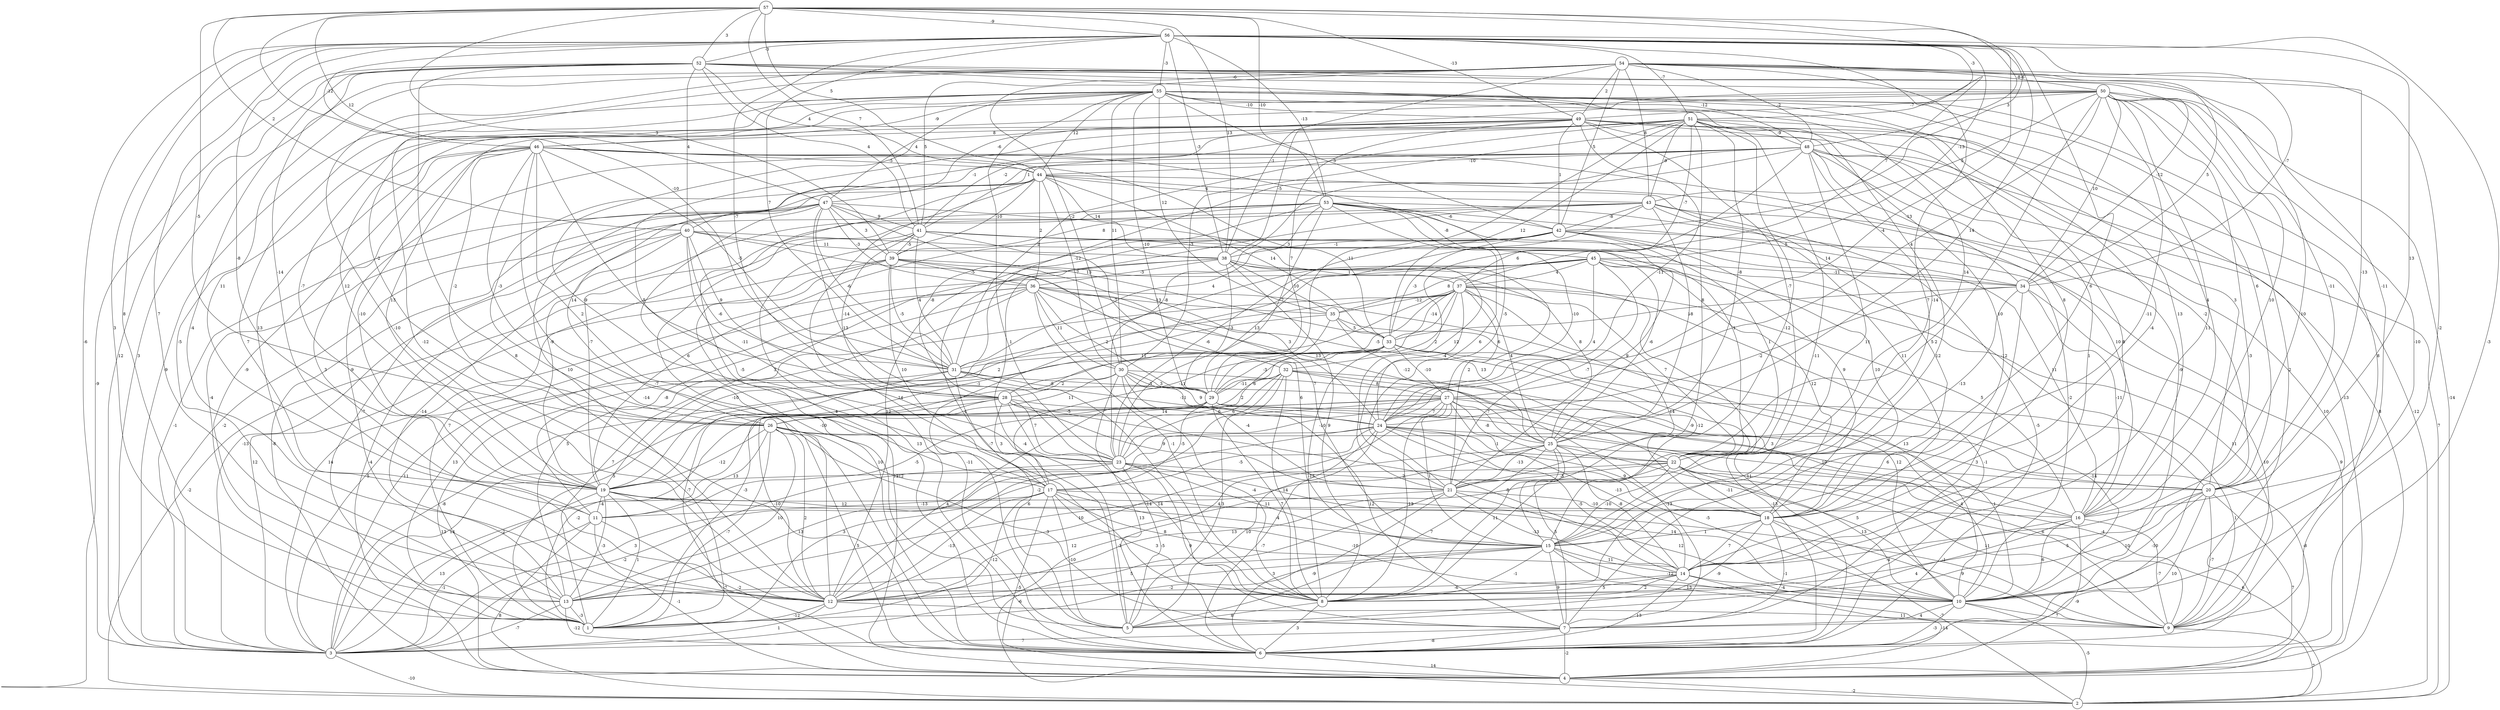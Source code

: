 graph { 
	 fontname="Helvetica,Arial,sans-serif" 
	 node [shape = circle]; 
	 57 -- 26 [label = "-5"];
	 57 -- 31 [label = "-10"];
	 57 -- 38 [label = "13"];
	 57 -- 39 [label = "3"];
	 57 -- 40 [label = "2"];
	 57 -- 41 [label = "7"];
	 57 -- 43 [label = "3"];
	 57 -- 44 [label = "5"];
	 57 -- 47 [label = "12"];
	 57 -- 48 [label = "-8"];
	 57 -- 49 [label = "-13"];
	 57 -- 51 [label = "-3"];
	 57 -- 52 [label = "3"];
	 57 -- 53 [label = "-10"];
	 57 -- 56 [label = "-9"];
	 56 -- 1 [label = "3"];
	 56 -- 3 [label = "-6"];
	 56 -- 6 [label = "-3"];
	 56 -- 12 [label = "7"];
	 56 -- 13 [label = "8"];
	 56 -- 15 [label = "6"];
	 56 -- 19 [label = "-8"];
	 56 -- 20 [label = "13"];
	 56 -- 24 [label = "-4"];
	 56 -- 25 [label = "14"];
	 56 -- 28 [label = "-7"];
	 56 -- 31 [label = "7"];
	 56 -- 34 [label = "-7"];
	 56 -- 37 [label = "7"];
	 56 -- 38 [label = "-3"];
	 56 -- 45 [label = "-13"];
	 56 -- 46 [label = "-12"];
	 56 -- 51 [label = "-7"];
	 56 -- 52 [label = "-3"];
	 56 -- 53 [label = "-13"];
	 56 -- 55 [label = "-3"];
	 55 -- 3 [label = "-9"];
	 55 -- 7 [label = "12"];
	 55 -- 8 [label = "1"];
	 55 -- 9 [label = "8"];
	 55 -- 12 [label = "7"];
	 55 -- 14 [label = "-4"];
	 55 -- 16 [label = "4"];
	 55 -- 18 [label = "8"];
	 55 -- 19 [label = "-7"];
	 55 -- 20 [label = "6"];
	 55 -- 22 [label = "14"];
	 55 -- 26 [label = "-2"];
	 55 -- 29 [label = "-10"];
	 55 -- 30 [label = "11"];
	 55 -- 35 [label = "12"];
	 55 -- 42 [label = "3"];
	 55 -- 44 [label = "12"];
	 55 -- 46 [label = "-9"];
	 55 -- 47 [label = "4"];
	 55 -- 49 [label = "-10"];
	 54 -- 1 [label = "-12"];
	 54 -- 3 [label = "3"];
	 54 -- 10 [label = "-2"];
	 54 -- 11 [label = "11"];
	 54 -- 12 [label = "-10"];
	 54 -- 14 [label = "10"];
	 54 -- 15 [label = "7"];
	 54 -- 20 [label = "-13"];
	 54 -- 30 [label = "-2"];
	 54 -- 34 [label = "5"];
	 54 -- 38 [label = "-1"];
	 54 -- 41 [label = "5"];
	 54 -- 42 [label = "5"];
	 54 -- 43 [label = "8"];
	 54 -- 48 [label = "-2"];
	 54 -- 49 [label = "2"];
	 54 -- 50 [label = "-6"];
	 53 -- 3 [label = "-2"];
	 53 -- 10 [label = "-2"];
	 53 -- 19 [label = "-9"];
	 53 -- 21 [label = "6"];
	 53 -- 22 [label = "1"];
	 53 -- 24 [label = "-10"];
	 53 -- 28 [label = "-8"];
	 53 -- 29 [label = "-7"];
	 53 -- 31 [label = "4"];
	 53 -- 34 [label = "5"];
	 53 -- 39 [label = "8"];
	 53 -- 42 [label = "-6"];
	 53 -- 45 [label = "-8"];
	 52 -- 2 [label = "-9"];
	 52 -- 3 [label = "12"];
	 52 -- 6 [label = "8"];
	 52 -- 12 [label = "-4"];
	 52 -- 16 [label = "-11"];
	 52 -- 19 [label = "-14"];
	 52 -- 34 [label = "-12"];
	 52 -- 40 [label = "4"];
	 52 -- 41 [label = "4"];
	 52 -- 44 [label = "4"];
	 52 -- 48 [label = "-12"];
	 52 -- 50 [label = "-6"];
	 51 -- 5 [label = "-5"];
	 51 -- 8 [label = "-11"];
	 51 -- 14 [label = "8"];
	 51 -- 15 [label = "-12"];
	 51 -- 16 [label = "13"];
	 51 -- 24 [label = "-11"];
	 51 -- 25 [label = "-8"];
	 51 -- 29 [label = "-11"];
	 51 -- 30 [label = "-3"];
	 51 -- 31 [label = "2"];
	 51 -- 33 [label = "12"];
	 51 -- 37 [label = "-7"];
	 51 -- 40 [label = "-1"];
	 51 -- 41 [label = "1"];
	 51 -- 43 [label = "-9"];
	 51 -- 48 [label = "-9"];
	 50 -- 2 [label = "-14"];
	 50 -- 6 [label = "2"];
	 50 -- 7 [label = "-3"];
	 50 -- 8 [label = "2"];
	 50 -- 10 [label = "-10"];
	 50 -- 13 [label = "-5"];
	 50 -- 14 [label = "11"];
	 50 -- 15 [label = "-11"];
	 50 -- 16 [label = "10"];
	 50 -- 19 [label = "12"];
	 50 -- 20 [label = "-11"];
	 50 -- 27 [label = "4"];
	 50 -- 34 [label = "10"];
	 50 -- 42 [label = "5"];
	 50 -- 47 [label = "-6"];
	 50 -- 49 [label = "-7"];
	 49 -- 2 [label = "-12"];
	 49 -- 4 [label = "-13"];
	 49 -- 17 [label = "-9"];
	 49 -- 18 [label = "10"];
	 49 -- 19 [label = "13"];
	 49 -- 20 [label = "3"];
	 49 -- 21 [label = "8"];
	 49 -- 22 [label = "-7"];
	 49 -- 29 [label = "7"];
	 49 -- 38 [label = "-5"];
	 49 -- 41 [label = "-2"];
	 49 -- 42 [label = "1"];
	 49 -- 46 [label = "8"];
	 48 -- 2 [label = "7"];
	 48 -- 4 [label = "8"];
	 48 -- 12 [label = "10"];
	 48 -- 13 [label = "-9"];
	 48 -- 14 [label = "1"];
	 48 -- 15 [label = "11"];
	 48 -- 20 [label = "-2"];
	 48 -- 22 [label = "-14"];
	 48 -- 23 [label = "-8"];
	 48 -- 26 [label = "-3"];
	 48 -- 31 [label = "-12"];
	 48 -- 32 [label = "6"];
	 48 -- 34 [label = "-13"];
	 48 -- 44 [label = "-10"];
	 47 -- 1 [label = "-7"];
	 47 -- 3 [label = "-1"];
	 47 -- 4 [label = "-8"];
	 47 -- 6 [label = "-10"];
	 47 -- 21 [label = "12"];
	 47 -- 23 [label = "-13"];
	 47 -- 31 [label = "-6"];
	 47 -- 33 [label = "13"];
	 47 -- 36 [label = "-3"];
	 47 -- 39 [label = "3"];
	 47 -- 41 [label = "9"];
	 46 -- 5 [label = "-7"];
	 46 -- 6 [label = "-14"];
	 46 -- 10 [label = "-9"];
	 46 -- 11 [label = "13"];
	 46 -- 12 [label = "3"];
	 46 -- 13 [label = "-9"];
	 46 -- 17 [label = "2"];
	 46 -- 19 [label = "-10"];
	 46 -- 21 [label = "-5"];
	 46 -- 23 [label = "-5"];
	 46 -- 26 [label = "-2"];
	 46 -- 31 [label = "-5"];
	 46 -- 33 [label = "3"];
	 46 -- 44 [label = "-5"];
	 45 -- 3 [label = "14"];
	 45 -- 6 [label = "-11"];
	 45 -- 9 [label = "11"];
	 45 -- 18 [label = "12"];
	 45 -- 19 [label = "2"];
	 45 -- 21 [label = "-7"];
	 45 -- 24 [label = "4"];
	 45 -- 25 [label = "-6"];
	 45 -- 34 [label = "-11"];
	 45 -- 35 [label = "8"];
	 45 -- 37 [label = "4"];
	 44 -- 1 [label = "-4"];
	 44 -- 6 [label = "-4"];
	 44 -- 7 [label = "14"];
	 44 -- 16 [label = "10"];
	 44 -- 18 [label = "5"];
	 44 -- 26 [label = "14"];
	 44 -- 30 [label = "-7"];
	 44 -- 33 [label = "14"];
	 44 -- 36 [label = "2"];
	 44 -- 38 [label = "14"];
	 44 -- 39 [label = "-10"];
	 44 -- 43 [label = "4"];
	 43 -- 5 [label = "4"];
	 43 -- 6 [label = "-5"];
	 43 -- 9 [label = "10"];
	 43 -- 12 [label = "-10"];
	 43 -- 18 [label = "11"];
	 43 -- 19 [label = "-7"];
	 43 -- 23 [label = "13"];
	 43 -- 25 [label = "-8"];
	 43 -- 42 [label = "-8"];
	 42 -- 4 [label = "9"];
	 42 -- 12 [label = "12"];
	 42 -- 16 [label = "11"];
	 42 -- 18 [label = "10"];
	 42 -- 19 [label = "6"];
	 42 -- 22 [label = "1"];
	 42 -- 23 [label = "-6"];
	 42 -- 33 [label = "-3"];
	 42 -- 38 [label = "-1"];
	 41 -- 1 [label = "7"];
	 41 -- 6 [label = "13"];
	 41 -- 20 [label = "-12"];
	 41 -- 21 [label = "9"];
	 41 -- 28 [label = "-14"];
	 41 -- 31 [label = "4"];
	 41 -- 32 [label = "-7"];
	 41 -- 34 [label = "14"];
	 41 -- 39 [label = "-5"];
	 40 -- 3 [label = "-13"];
	 40 -- 4 [label = "-4"];
	 40 -- 13 [label = "-14"];
	 40 -- 15 [label = "7"];
	 40 -- 18 [label = "9"];
	 40 -- 23 [label = "-11"];
	 40 -- 28 [label = "-6"];
	 40 -- 31 [label = "9"];
	 40 -- 38 [label = "11"];
	 39 -- 2 [label = "-2"];
	 39 -- 3 [label = "12"];
	 39 -- 4 [label = "12"];
	 39 -- 15 [label = "6"];
	 39 -- 17 [label = "10"];
	 39 -- 24 [label = "3"];
	 39 -- 25 [label = "8"];
	 39 -- 31 [label = "-5"];
	 39 -- 36 [label = "-5"];
	 38 -- 5 [label = "-4"];
	 38 -- 6 [label = "-1"];
	 38 -- 8 [label = "9"];
	 38 -- 19 [label = "3"];
	 38 -- 21 [label = "2"];
	 38 -- 29 [label = "-3"];
	 38 -- 35 [label = "10"];
	 38 -- 36 [label = "-3"];
	 38 -- 37 [label = "1"];
	 37 -- 1 [label = "7"];
	 37 -- 3 [label = "11"];
	 37 -- 6 [label = "11"];
	 37 -- 15 [label = "14"];
	 37 -- 16 [label = "5"];
	 37 -- 17 [label = "-11"];
	 37 -- 19 [label = "-1"];
	 37 -- 22 [label = "7"];
	 37 -- 24 [label = "-4"];
	 37 -- 25 [label = "4"];
	 37 -- 27 [label = "6"];
	 37 -- 28 [label = "-5"];
	 37 -- 29 [label = "2"];
	 37 -- 33 [label = "-14"];
	 37 -- 35 [label = "-12"];
	 36 -- 1 [label = "13"];
	 36 -- 3 [label = "5"];
	 36 -- 8 [label = "-1"];
	 36 -- 10 [label = "13"];
	 36 -- 11 [label = "-8"];
	 36 -- 13 [label = "5"];
	 36 -- 22 [label = "13"];
	 36 -- 25 [label = "13"];
	 36 -- 29 [label = "2"];
	 36 -- 30 [label = "11"];
	 36 -- 35 [label = "13"];
	 35 -- 1 [label = "5"];
	 35 -- 10 [label = "12"];
	 35 -- 23 [label = "6"];
	 35 -- 25 [label = "-12"];
	 35 -- 33 [label = "5"];
	 34 -- 7 [label = "3"];
	 34 -- 9 [label = "10"];
	 34 -- 16 [label = "-11"];
	 34 -- 21 [label = "-13"];
	 34 -- 24 [label = "-2"];
	 34 -- 33 [label = "1"];
	 33 -- 1 [label = "-3"];
	 33 -- 3 [label = "-8"];
	 33 -- 6 [label = "-13"];
	 33 -- 8 [label = "-13"];
	 33 -- 10 [label = "-14"];
	 33 -- 18 [label = "-12"];
	 33 -- 27 [label = "-10"];
	 33 -- 29 [label = "-3"];
	 33 -- 31 [label = "11"];
	 32 -- 5 [label = "3"];
	 32 -- 7 [label = "-13"];
	 32 -- 8 [label = "14"];
	 32 -- 12 [label = "-2"];
	 32 -- 20 [label = "-9"];
	 32 -- 23 [label = "6"];
	 32 -- 26 [label = "2"];
	 32 -- 27 [label = "8"];
	 32 -- 29 [label = "-11"];
	 31 -- 4 [label = "13"];
	 31 -- 5 [label = "6"];
	 31 -- 12 [label = "-7"];
	 31 -- 24 [label = "-11"];
	 31 -- 27 [label = "-3"];
	 31 -- 29 [label = "-8"];
	 30 -- 6 [label = "13"];
	 30 -- 7 [label = "12"];
	 30 -- 8 [label = "-4"];
	 30 -- 16 [label = "3"];
	 30 -- 21 [label = "-4"];
	 30 -- 24 [label = "9"];
	 30 -- 26 [label = "11"];
	 30 -- 28 [label = "2"];
	 30 -- 29 [label = "3"];
	 29 -- 4 [label = "-8"];
	 29 -- 8 [label = "7"];
	 29 -- 10 [label = "4"];
	 29 -- 12 [label = "4"];
	 29 -- 16 [label = "10"];
	 29 -- 17 [label = "-5"];
	 29 -- 26 [label = "-5"];
	 28 -- 1 [label = "-2"];
	 28 -- 3 [label = "14"];
	 28 -- 8 [label = "14"];
	 28 -- 12 [label = "-10"];
	 28 -- 14 [label = "-8"];
	 28 -- 17 [label = "3"];
	 28 -- 21 [label = "9"];
	 28 -- 23 [label = "7"];
	 28 -- 24 [label = "6"];
	 27 -- 3 [label = "-2"];
	 27 -- 8 [label = "-13"];
	 27 -- 9 [label = "1"];
	 27 -- 10 [label = "1"];
	 27 -- 11 [label = "-5"];
	 27 -- 12 [label = "-14"];
	 27 -- 14 [label = "-13"];
	 27 -- 15 [label = "1"];
	 27 -- 22 [label = "-8"];
	 27 -- 23 [label = "-10"];
	 27 -- 24 [label = "7"];
	 27 -- 25 [label = "-7"];
	 27 -- 26 [label = "14"];
	 26 -- 1 [label = "-7"];
	 26 -- 6 [label = "5"];
	 26 -- 7 [label = "3"];
	 26 -- 9 [label = "-4"];
	 26 -- 11 [label = "13"];
	 26 -- 12 [label = "2"];
	 26 -- 13 [label = "10"];
	 26 -- 17 [label = "10"];
	 26 -- 19 [label = "-12"];
	 26 -- 23 [label = "-7"];
	 25 -- 3 [label = "-3"];
	 25 -- 5 [label = "7"];
	 25 -- 7 [label = "5"];
	 25 -- 8 [label = "11"];
	 25 -- 9 [label = "6"];
	 25 -- 10 [label = "5"];
	 25 -- 13 [label = "10"];
	 25 -- 14 [label = "-8"];
	 25 -- 21 [label = "-13"];
	 24 -- 1 [label = "3"];
	 24 -- 3 [label = "3"];
	 24 -- 5 [label = "10"];
	 24 -- 6 [label = "-7"];
	 24 -- 10 [label = "-5"];
	 24 -- 14 [label = "-5"];
	 24 -- 17 [label = "-5"];
	 24 -- 18 [label = "9"];
	 24 -- 20 [label = "6"];
	 24 -- 22 [label = "-1"];
	 23 -- 3 [label = "-2"];
	 23 -- 5 [label = "-5"];
	 23 -- 7 [label = "9"];
	 23 -- 10 [label = "14"];
	 23 -- 13 [label = "13"];
	 23 -- 15 [label = "11"];
	 23 -- 20 [label = "2"];
	 22 -- 2 [label = "6"];
	 22 -- 9 [label = "11"];
	 22 -- 10 [label = "13"];
	 22 -- 12 [label = "13"];
	 22 -- 15 [label = "-10"];
	 22 -- 18 [label = "-11"];
	 22 -- 19 [label = "-12"];
	 22 -- 21 [label = "-5"];
	 21 -- 2 [label = "-6"];
	 21 -- 6 [label = "-9"];
	 21 -- 10 [label = "12"];
	 21 -- 12 [label = "12"];
	 21 -- 14 [label = "-13"];
	 21 -- 18 [label = "-10"];
	 20 -- 4 [label = "7"];
	 20 -- 6 [label = "10"];
	 20 -- 8 [label = "10"];
	 20 -- 9 [label = "-7"];
	 20 -- 10 [label = "-10"];
	 20 -- 12 [label = "5"];
	 19 -- 1 [label = "1"];
	 19 -- 3 [label = "13"];
	 19 -- 4 [label = "-7"];
	 19 -- 11 [label = "-4"];
	 19 -- 13 [label = "-3"];
	 19 -- 15 [label = "-4"];
	 19 -- 16 [label = "4"];
	 19 -- 18 [label = "12"];
	 18 -- 2 [label = "-7"];
	 18 -- 5 [label = "-9"];
	 18 -- 7 [label = "-1"];
	 18 -- 9 [label = "9"];
	 18 -- 14 [label = "7"];
	 18 -- 15 [label = "1"];
	 17 -- 1 [label = "-12"];
	 17 -- 4 [label = "-5"];
	 17 -- 5 [label = "-10"];
	 17 -- 8 [label = "3"];
	 17 -- 9 [label = "-1"];
	 17 -- 10 [label = "-10"];
	 17 -- 11 [label = "-13"];
	 17 -- 12 [label = "-13"];
	 17 -- 14 [label = "8"];
	 16 -- 4 [label = "-9"];
	 16 -- 5 [label = "4"];
	 16 -- 9 [label = "-7"];
	 16 -- 10 [label = "6"];
	 16 -- 12 [label = "-4"];
	 15 -- 1 [label = "-2"];
	 15 -- 7 [label = "9"];
	 15 -- 8 [label = "-1"];
	 15 -- 9 [label = "13"];
	 15 -- 10 [label = "-12"];
	 15 -- 12 [label = "3"];
	 15 -- 13 [label = "5"];
	 15 -- 14 [label = "11"];
	 14 -- 4 [label = "-14"];
	 14 -- 6 [label = "13"];
	 14 -- 8 [label = "2"];
	 14 -- 10 [label = "-4"];
	 14 -- 12 [label = "5"];
	 14 -- 13 [label = "-6"];
	 13 -- 1 [label = "-3"];
	 13 -- 3 [label = "-7"];
	 13 -- 6 [label = "-12"];
	 12 -- 1 [label = "-12"];
	 12 -- 3 [label = "1"];
	 12 -- 9 [label = "11"];
	 11 -- 2 [label = "8"];
	 11 -- 3 [label = "-1"];
	 11 -- 4 [label = "-1"];
	 11 -- 6 [label = "-2"];
	 10 -- 2 [label = "-5"];
	 10 -- 6 [label = "-3"];
	 10 -- 7 [label = "4"];
	 10 -- 9 [label = "7"];
	 9 -- 2 [label = "7"];
	 8 -- 5 [label = "8"];
	 8 -- 6 [label = "3"];
	 7 -- 3 [label = "7"];
	 7 -- 4 [label = "-2"];
	 7 -- 6 [label = "-8"];
	 6 -- 4 [label = "14"];
	 4 -- 2 [label = "-2"];
	 3 -- 2 [label = "-10"];
	 1;
	 2;
	 3;
	 4;
	 5;
	 6;
	 7;
	 8;
	 9;
	 10;
	 11;
	 12;
	 13;
	 14;
	 15;
	 16;
	 17;
	 18;
	 19;
	 20;
	 21;
	 22;
	 23;
	 24;
	 25;
	 26;
	 27;
	 28;
	 29;
	 30;
	 31;
	 32;
	 33;
	 34;
	 35;
	 36;
	 37;
	 38;
	 39;
	 40;
	 41;
	 42;
	 43;
	 44;
	 45;
	 46;
	 47;
	 48;
	 49;
	 50;
	 51;
	 52;
	 53;
	 54;
	 55;
	 56;
	 57;
}
